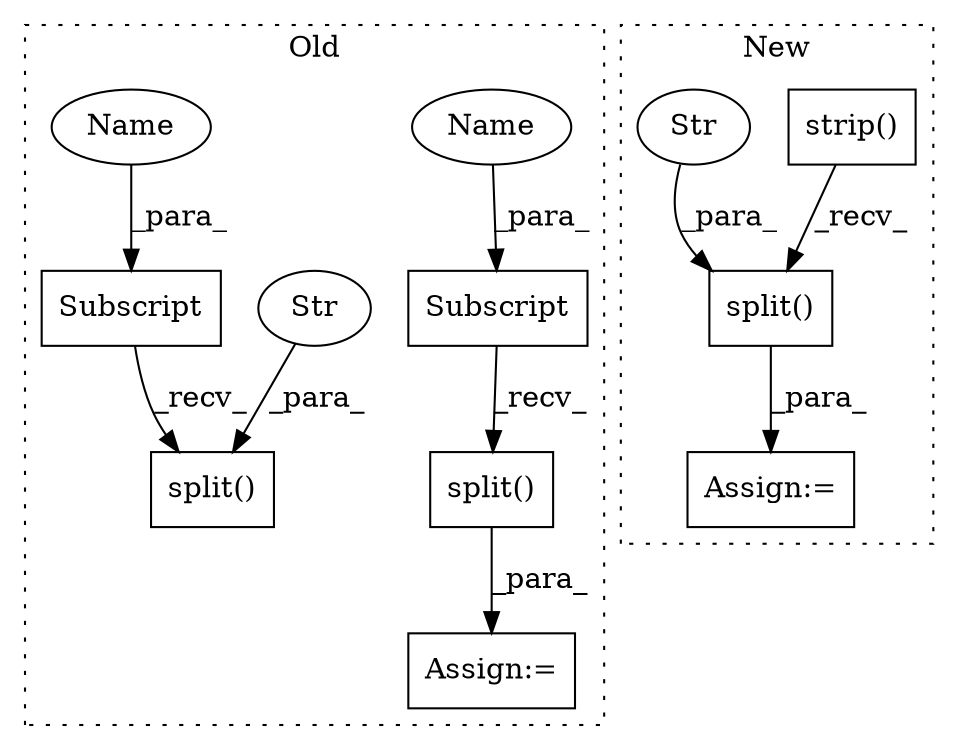 digraph G {
subgraph cluster0 {
1 [label="split()" a="75" s="1085,1102" l="14,1" shape="box"];
3 [label="Str" a="66" s="1099" l="3" shape="ellipse"];
7 [label="split()" a="75" s="1127" l="15" shape="box"];
8 [label="Subscript" a="63" s="1085,0" l="7,0" shape="box"];
9 [label="Assign:=" a="68" s="1162" l="3" shape="box"];
10 [label="Subscript" a="63" s="1127,0" l="7,0" shape="box"];
11 [label="Name" a="87" s="1132" l="1" shape="ellipse"];
12 [label="Name" a="87" s="1090" l="1" shape="ellipse"];
label = "Old";
style="dotted";
}
subgraph cluster1 {
2 [label="strip()" a="75" s="1037" l="11" shape="box"];
4 [label="Assign:=" a="68" s="1079" l="3" shape="box"];
5 [label="split()" a="75" s="1037,1058" l="18,1" shape="box"];
6 [label="Str" a="66" s="1055" l="3" shape="ellipse"];
label = "New";
style="dotted";
}
2 -> 5 [label="_recv_"];
3 -> 1 [label="_para_"];
5 -> 4 [label="_para_"];
6 -> 5 [label="_para_"];
7 -> 9 [label="_para_"];
8 -> 1 [label="_recv_"];
10 -> 7 [label="_recv_"];
11 -> 10 [label="_para_"];
12 -> 8 [label="_para_"];
}